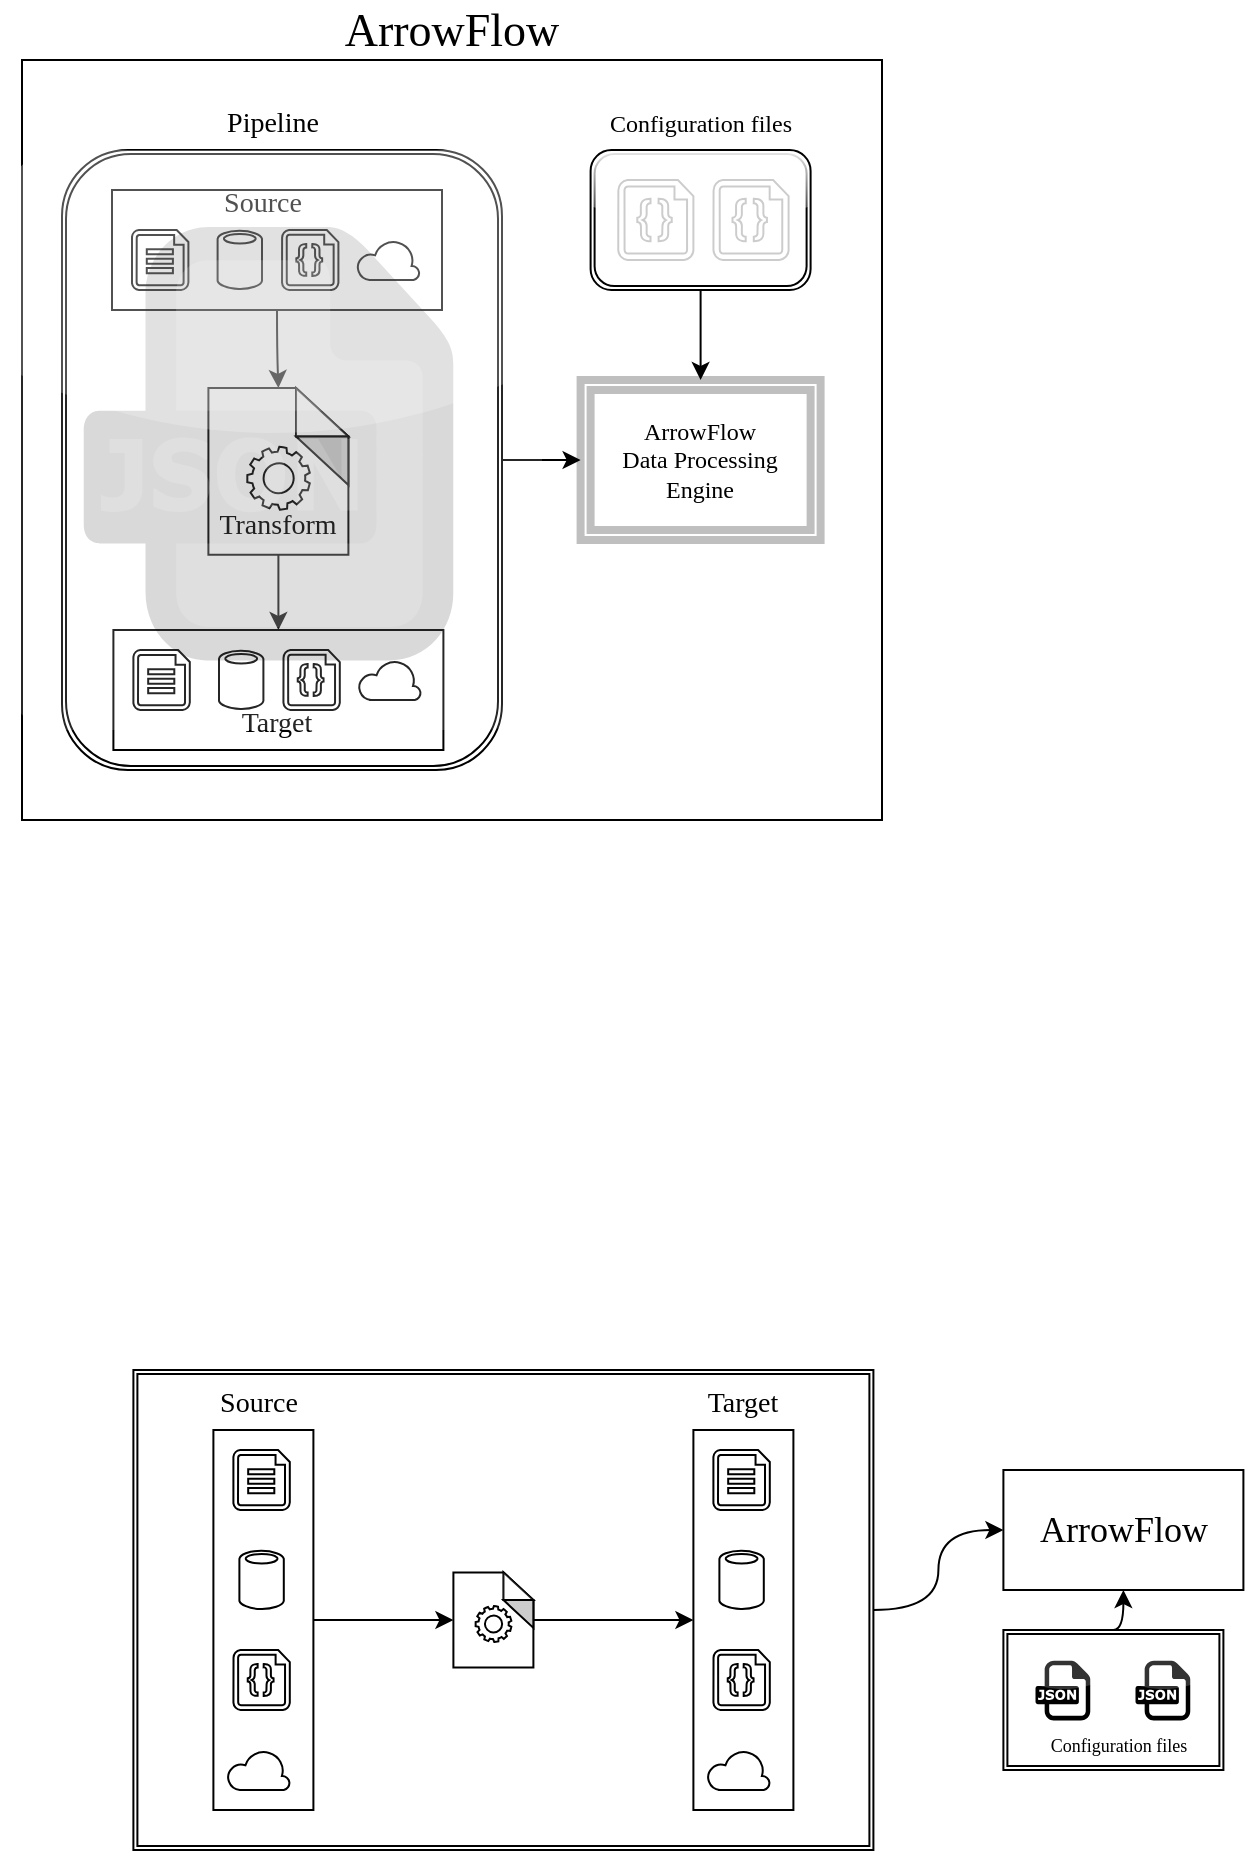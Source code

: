 <mxfile version="18.1.3" type="device"><diagram id="tGZ7DNbqrP-crILxKT0j" name="Page-1"><mxGraphModel dx="1018" dy="1786" grid="1" gridSize="10" guides="1" tooltips="1" connect="1" arrows="1" fold="1" page="1" pageScale="1" pageWidth="850" pageHeight="1100" math="0" shadow="0"><root><mxCell id="0"/><mxCell id="1" parent="0"/><mxCell id="SHCSLcMrRqAMyail87Wu-91" value="" style="rounded=0;whiteSpace=wrap;html=1;fontFamily=Comic Sans MS;fontSize=12;strokeWidth=1;" vertex="1" parent="1"><mxGeometry x="10" y="-55" width="430" height="380" as="geometry"/></mxCell><mxCell id="SHCSLcMrRqAMyail87Wu-88" value="" style="edgeStyle=orthogonalEdgeStyle;rounded=0;orthogonalLoop=1;jettySize=auto;html=1;fontFamily=Comic Sans MS;fontSize=9;endArrow=classic;endFill=1;curved=1;" edge="1" parent="1" source="SHCSLcMrRqAMyail87Wu-74" target="SHCSLcMrRqAMyail87Wu-87"><mxGeometry relative="1" as="geometry"/></mxCell><mxCell id="SHCSLcMrRqAMyail87Wu-74" value="" style="shape=ext;double=1;rounded=1;whiteSpace=wrap;html=1;" vertex="1" parent="1"><mxGeometry x="30" y="-10" width="220" height="310" as="geometry"/></mxCell><mxCell id="SHCSLcMrRqAMyail87Wu-28" value="" style="edgeStyle=orthogonalEdgeStyle;rounded=0;orthogonalLoop=1;jettySize=auto;html=1;endArrow=classic;endFill=1;curved=1;" edge="1" parent="1" source="SHCSLcMrRqAMyail87Wu-16" target="SHCSLcMrRqAMyail87Wu-25"><mxGeometry relative="1" as="geometry"/></mxCell><mxCell id="SHCSLcMrRqAMyail87Wu-16" value="" style="shape=ext;double=1;rounded=0;whiteSpace=wrap;html=1;" vertex="1" parent="1"><mxGeometry x="65.7" y="600" width="370" height="240" as="geometry"/></mxCell><mxCell id="SHCSLcMrRqAMyail87Wu-20" value="" style="edgeStyle=orthogonalEdgeStyle;rounded=0;orthogonalLoop=1;jettySize=auto;html=1;curved=1;" edge="1" parent="1" source="SHCSLcMrRqAMyail87Wu-7" target="SHCSLcMrRqAMyail87Wu-8"><mxGeometry relative="1" as="geometry"/></mxCell><mxCell id="SHCSLcMrRqAMyail87Wu-7" value="" style="rounded=0;whiteSpace=wrap;html=1;" vertex="1" parent="1"><mxGeometry x="105.7" y="630" width="50" height="190" as="geometry"/></mxCell><mxCell id="SHCSLcMrRqAMyail87Wu-3" value="" style="aspect=fixed;pointerEvents=1;shadow=0;dashed=0;html=1;labelPosition=center;verticalLabelPosition=bottom;verticalAlign=top;align=center;shape=mxgraph.azure.file;rounded=0;" vertex="1" parent="1"><mxGeometry x="115.7" y="640" width="28.2" height="30" as="geometry"/></mxCell><mxCell id="SHCSLcMrRqAMyail87Wu-4" value="" style="aspect=fixed;pointerEvents=1;shadow=0;dashed=0;html=1;labelPosition=center;verticalLabelPosition=bottom;verticalAlign=top;align=center;shape=mxgraph.mscae.enterprise.database_generic;rounded=0;" vertex="1" parent="1"><mxGeometry x="118.7" y="690" width="22.2" height="30" as="geometry"/></mxCell><mxCell id="SHCSLcMrRqAMyail87Wu-5" value="" style="aspect=fixed;pointerEvents=1;shadow=0;dashed=0;html=1;labelPosition=center;verticalLabelPosition=bottom;verticalAlign=top;align=center;shape=mxgraph.azure.cloud;rounded=0;" vertex="1" parent="1"><mxGeometry x="112.65" y="790" width="31.25" height="20" as="geometry"/></mxCell><mxCell id="SHCSLcMrRqAMyail87Wu-6" value="" style="aspect=fixed;pointerEvents=1;shadow=0;dashed=0;html=1;labelPosition=center;verticalLabelPosition=bottom;verticalAlign=top;align=center;shape=mxgraph.azure.code_file;rounded=0;" vertex="1" parent="1"><mxGeometry x="115.7" y="740" width="28.2" height="30" as="geometry"/></mxCell><mxCell id="SHCSLcMrRqAMyail87Wu-19" value="" style="edgeStyle=orthogonalEdgeStyle;rounded=0;orthogonalLoop=1;jettySize=auto;html=1;entryX=0;entryY=0.5;entryDx=0;entryDy=0;curved=1;" edge="1" parent="1" source="SHCSLcMrRqAMyail87Wu-8" target="SHCSLcMrRqAMyail87Wu-10"><mxGeometry relative="1" as="geometry"/></mxCell><mxCell id="SHCSLcMrRqAMyail87Wu-8" value="" style="html=1;aspect=fixed;shadow=0;align=center;verticalAlign=top;shape=mxgraph.gcp2.process;rounded=0;" vertex="1" parent="1"><mxGeometry x="225.7" y="701.19" width="40" height="47.62" as="geometry"/></mxCell><mxCell id="SHCSLcMrRqAMyail87Wu-10" value="" style="rounded=0;whiteSpace=wrap;html=1;" vertex="1" parent="1"><mxGeometry x="345.7" y="630" width="50" height="190" as="geometry"/></mxCell><mxCell id="SHCSLcMrRqAMyail87Wu-11" value="" style="aspect=fixed;pointerEvents=1;shadow=0;dashed=0;html=1;labelPosition=center;verticalLabelPosition=bottom;verticalAlign=top;align=center;shape=mxgraph.azure.file;rounded=0;" vertex="1" parent="1"><mxGeometry x="355.7" y="640" width="28.2" height="30" as="geometry"/></mxCell><mxCell id="SHCSLcMrRqAMyail87Wu-12" value="" style="aspect=fixed;pointerEvents=1;shadow=0;dashed=0;html=1;labelPosition=center;verticalLabelPosition=bottom;verticalAlign=top;align=center;shape=mxgraph.mscae.enterprise.database_generic;rounded=0;" vertex="1" parent="1"><mxGeometry x="358.7" y="690" width="22.2" height="30" as="geometry"/></mxCell><mxCell id="SHCSLcMrRqAMyail87Wu-13" value="" style="aspect=fixed;pointerEvents=1;shadow=0;dashed=0;html=1;labelPosition=center;verticalLabelPosition=bottom;verticalAlign=top;align=center;shape=mxgraph.azure.cloud;rounded=0;" vertex="1" parent="1"><mxGeometry x="352.65" y="790" width="31.25" height="20" as="geometry"/></mxCell><mxCell id="SHCSLcMrRqAMyail87Wu-14" value="" style="aspect=fixed;pointerEvents=1;shadow=0;dashed=0;html=1;labelPosition=center;verticalLabelPosition=bottom;verticalAlign=top;align=center;shape=mxgraph.azure.code_file;rounded=0;" vertex="1" parent="1"><mxGeometry x="355.7" y="740" width="28.2" height="30" as="geometry"/></mxCell><mxCell id="SHCSLcMrRqAMyail87Wu-25" value="&lt;font style=&quot;font-size: 18px;&quot; face=&quot;Comic Sans MS&quot;&gt;ArrowFlow&lt;/font&gt;" style="rounded=0;whiteSpace=wrap;html=1;" vertex="1" parent="1"><mxGeometry x="500.7" y="650" width="120" height="60" as="geometry"/></mxCell><mxCell id="SHCSLcMrRqAMyail87Wu-55" style="edgeStyle=orthogonalEdgeStyle;rounded=0;orthogonalLoop=1;jettySize=auto;html=1;exitX=0.5;exitY=0;exitDx=0;exitDy=0;entryX=0.5;entryY=1;entryDx=0;entryDy=0;fontFamily=Comic Sans MS;fontSize=9;endArrow=classic;endFill=1;curved=1;" edge="1" parent="1" source="SHCSLcMrRqAMyail87Wu-36" target="SHCSLcMrRqAMyail87Wu-25"><mxGeometry relative="1" as="geometry"/></mxCell><mxCell id="SHCSLcMrRqAMyail87Wu-36" value="" style="shape=ext;double=1;rounded=0;whiteSpace=wrap;html=1;" vertex="1" parent="1"><mxGeometry x="500.7" y="730" width="110" height="70" as="geometry"/></mxCell><mxCell id="SHCSLcMrRqAMyail87Wu-37" value="" style="dashed=0;outlineConnect=0;html=1;align=center;labelPosition=center;verticalLabelPosition=bottom;verticalAlign=top;shape=mxgraph.webicons.json;rounded=0;" vertex="1" parent="1"><mxGeometry x="510.7" y="740" width="40" height="40" as="geometry"/></mxCell><mxCell id="SHCSLcMrRqAMyail87Wu-39" value="&lt;p style=&quot;line-height: 1.4;&quot;&gt;&lt;font style=&quot;font-size: 9px;&quot;&gt;Configuration files&lt;/font&gt;&lt;/p&gt;" style="text;html=1;strokeColor=none;fillColor=none;align=center;verticalAlign=middle;whiteSpace=wrap;rounded=0;fontFamily=Comic Sans MS;fontSize=18;" vertex="1" parent="1"><mxGeometry x="495.7" y="780" width="125" height="10" as="geometry"/></mxCell><mxCell id="SHCSLcMrRqAMyail87Wu-40" value="&lt;p style=&quot;line-height: 1.4;&quot;&gt;&lt;font style=&quot;font-size: 14px;&quot;&gt;Source&lt;/font&gt;&lt;/p&gt;" style="text;html=1;strokeColor=none;fillColor=none;align=center;verticalAlign=middle;whiteSpace=wrap;rounded=0;fontFamily=Comic Sans MS;fontSize=18;" vertex="1" parent="1"><mxGeometry x="80.7" y="600" width="95" height="30" as="geometry"/></mxCell><mxCell id="SHCSLcMrRqAMyail87Wu-42" value="&lt;p style=&quot;line-height: 1.4;&quot;&gt;&lt;font style=&quot;font-size: 14px;&quot;&gt;Target&lt;/font&gt;&lt;/p&gt;" style="text;html=1;strokeColor=none;fillColor=none;align=center;verticalAlign=middle;whiteSpace=wrap;rounded=0;fontFamily=Comic Sans MS;fontSize=18;" vertex="1" parent="1"><mxGeometry x="323.2" y="600" width="95" height="30" as="geometry"/></mxCell><mxCell id="SHCSLcMrRqAMyail87Wu-47" value="" style="dashed=0;outlineConnect=0;html=1;align=center;labelPosition=center;verticalLabelPosition=bottom;verticalAlign=top;shape=mxgraph.webicons.json;rounded=0;" vertex="1" parent="1"><mxGeometry x="560.7" y="740" width="40" height="40" as="geometry"/></mxCell><mxCell id="SHCSLcMrRqAMyail87Wu-63" value="" style="edgeStyle=orthogonalEdgeStyle;rounded=0;orthogonalLoop=1;jettySize=auto;html=1;fontFamily=Comic Sans MS;fontSize=9;endArrow=classic;endFill=1;curved=1;" edge="1" parent="1" source="SHCSLcMrRqAMyail87Wu-56" target="SHCSLcMrRqAMyail87Wu-62"><mxGeometry relative="1" as="geometry"/></mxCell><mxCell id="SHCSLcMrRqAMyail87Wu-56" value="" style="rounded=0;whiteSpace=wrap;html=1;" vertex="1" parent="1"><mxGeometry x="55" y="10" width="165" height="60" as="geometry"/></mxCell><mxCell id="SHCSLcMrRqAMyail87Wu-57" value="" style="aspect=fixed;pointerEvents=1;shadow=0;dashed=0;html=1;labelPosition=center;verticalLabelPosition=bottom;verticalAlign=top;align=center;shape=mxgraph.azure.file;rounded=0;" vertex="1" parent="1"><mxGeometry x="65" y="30" width="28.2" height="30" as="geometry"/></mxCell><mxCell id="SHCSLcMrRqAMyail87Wu-58" value="" style="aspect=fixed;pointerEvents=1;shadow=0;dashed=0;html=1;labelPosition=center;verticalLabelPosition=bottom;verticalAlign=top;align=center;shape=mxgraph.mscae.enterprise.database_generic;rounded=0;" vertex="1" parent="1"><mxGeometry x="107.8" y="30" width="22.2" height="30" as="geometry"/></mxCell><mxCell id="SHCSLcMrRqAMyail87Wu-59" value="" style="aspect=fixed;pointerEvents=1;shadow=0;dashed=0;html=1;labelPosition=center;verticalLabelPosition=bottom;verticalAlign=top;align=center;shape=mxgraph.azure.cloud;rounded=0;" vertex="1" parent="1"><mxGeometry x="177.5" y="35" width="31.25" height="20" as="geometry"/></mxCell><mxCell id="SHCSLcMrRqAMyail87Wu-60" value="" style="aspect=fixed;pointerEvents=1;shadow=0;dashed=0;html=1;labelPosition=center;verticalLabelPosition=bottom;verticalAlign=top;align=center;shape=mxgraph.azure.code_file;rounded=0;" vertex="1" parent="1"><mxGeometry x="140" y="30" width="28.2" height="30" as="geometry"/></mxCell><mxCell id="SHCSLcMrRqAMyail87Wu-61" value="&lt;p style=&quot;line-height: 1.4;&quot;&gt;&lt;font style=&quot;font-size: 14px;&quot;&gt;Source&lt;/font&gt;&lt;/p&gt;" style="text;html=1;strokeColor=none;fillColor=none;align=center;verticalAlign=middle;whiteSpace=wrap;rounded=0;fontFamily=Comic Sans MS;fontSize=18;" vertex="1" parent="1"><mxGeometry x="82.5" width="95" height="30" as="geometry"/></mxCell><mxCell id="SHCSLcMrRqAMyail87Wu-62" value="" style="html=1;aspect=fixed;shadow=0;align=center;verticalAlign=top;shape=mxgraph.gcp2.process;rounded=0;" vertex="1" parent="1"><mxGeometry x="103.2" y="108.98" width="70" height="83.34" as="geometry"/></mxCell><mxCell id="SHCSLcMrRqAMyail87Wu-72" value="" style="edgeStyle=orthogonalEdgeStyle;rounded=0;orthogonalLoop=1;jettySize=auto;html=1;fontFamily=Comic Sans MS;fontSize=9;endArrow=classic;endFill=1;entryX=0.5;entryY=0;entryDx=0;entryDy=0;curved=1;" edge="1" parent="1" source="SHCSLcMrRqAMyail87Wu-62" target="SHCSLcMrRqAMyail87Wu-65"><mxGeometry relative="1" as="geometry"/></mxCell><mxCell id="SHCSLcMrRqAMyail87Wu-65" value="" style="rounded=0;whiteSpace=wrap;html=1;" vertex="1" parent="1"><mxGeometry x="55.7" y="230" width="165" height="60" as="geometry"/></mxCell><mxCell id="SHCSLcMrRqAMyail87Wu-66" value="" style="aspect=fixed;pointerEvents=1;shadow=0;dashed=0;html=1;labelPosition=center;verticalLabelPosition=bottom;verticalAlign=top;align=center;shape=mxgraph.azure.file;rounded=0;" vertex="1" parent="1"><mxGeometry x="65.7" y="240" width="28.2" height="30" as="geometry"/></mxCell><mxCell id="SHCSLcMrRqAMyail87Wu-67" value="" style="aspect=fixed;pointerEvents=1;shadow=0;dashed=0;html=1;labelPosition=center;verticalLabelPosition=bottom;verticalAlign=top;align=center;shape=mxgraph.mscae.enterprise.database_generic;rounded=0;" vertex="1" parent="1"><mxGeometry x="108.5" y="240" width="22.2" height="30" as="geometry"/></mxCell><mxCell id="SHCSLcMrRqAMyail87Wu-68" value="" style="aspect=fixed;pointerEvents=1;shadow=0;dashed=0;html=1;labelPosition=center;verticalLabelPosition=bottom;verticalAlign=top;align=center;shape=mxgraph.azure.cloud;rounded=0;" vertex="1" parent="1"><mxGeometry x="178.2" y="245" width="31.25" height="20" as="geometry"/></mxCell><mxCell id="SHCSLcMrRqAMyail87Wu-69" value="" style="aspect=fixed;pointerEvents=1;shadow=0;dashed=0;html=1;labelPosition=center;verticalLabelPosition=bottom;verticalAlign=top;align=center;shape=mxgraph.azure.code_file;rounded=0;" vertex="1" parent="1"><mxGeometry x="140.7" y="240" width="28.2" height="30" as="geometry"/></mxCell><mxCell id="SHCSLcMrRqAMyail87Wu-73" value="&lt;p style=&quot;line-height: 1.4;&quot;&gt;&lt;font style=&quot;font-size: 14px;&quot;&gt;Target&lt;/font&gt;&lt;/p&gt;" style="text;html=1;strokeColor=none;fillColor=none;align=center;verticalAlign=middle;whiteSpace=wrap;rounded=0;fontFamily=Comic Sans MS;fontSize=18;" vertex="1" parent="1"><mxGeometry x="90.0" y="260" width="95" height="30" as="geometry"/></mxCell><mxCell id="SHCSLcMrRqAMyail87Wu-41" value="&lt;p style=&quot;line-height: 1.4;&quot;&gt;&lt;font style=&quot;font-size: 14px;&quot;&gt;Transform&lt;/font&gt;&lt;/p&gt;" style="text;html=1;strokeColor=none;fillColor=none;align=center;verticalAlign=middle;whiteSpace=wrap;rounded=0;fontFamily=Comic Sans MS;fontSize=18;" vertex="1" parent="1"><mxGeometry x="118.2" y="170" width="40" height="11.55" as="geometry"/></mxCell><mxCell id="SHCSLcMrRqAMyail87Wu-89" value="" style="edgeStyle=orthogonalEdgeStyle;rounded=0;orthogonalLoop=1;jettySize=auto;html=1;fontFamily=Comic Sans MS;fontSize=12;endArrow=classic;endFill=1;curved=1;" edge="1" parent="1" source="SHCSLcMrRqAMyail87Wu-81" target="SHCSLcMrRqAMyail87Wu-87"><mxGeometry relative="1" as="geometry"/></mxCell><mxCell id="SHCSLcMrRqAMyail87Wu-81" value="" style="shape=ext;double=1;rounded=1;whiteSpace=wrap;html=1;glass=1;" vertex="1" parent="1"><mxGeometry x="294.3" y="-10" width="110" height="70" as="geometry"/></mxCell><mxCell id="SHCSLcMrRqAMyail87Wu-83" value="&lt;p style=&quot;line-height: 1.4;&quot;&gt;&lt;font style=&quot;font-size: 12px;&quot;&gt;Configuration files&lt;/font&gt;&lt;/p&gt;" style="text;html=1;strokeColor=none;fillColor=none;align=center;verticalAlign=middle;whiteSpace=wrap;rounded=0;fontFamily=Comic Sans MS;fontSize=18;" vertex="1" parent="1"><mxGeometry x="286.8" y="-30" width="125" height="10" as="geometry"/></mxCell><mxCell id="SHCSLcMrRqAMyail87Wu-85" value="&lt;p style=&quot;line-height: 1.4;&quot;&gt;&lt;font style=&quot;font-size: 14px;&quot;&gt;Pipeline&lt;/font&gt;&lt;/p&gt;" style="text;html=1;strokeColor=none;fillColor=none;align=center;verticalAlign=middle;whiteSpace=wrap;rounded=0;fontFamily=Comic Sans MS;fontSize=18;" vertex="1" parent="1"><mxGeometry x="87.5" y="-40" width="95" height="30" as="geometry"/></mxCell><mxCell id="SHCSLcMrRqAMyail87Wu-87" value="&lt;font style=&quot;font-size: 12px;&quot;&gt;ArrowFlow &lt;br&gt;Data Processing Engine&lt;/font&gt;" style="shape=ext;double=1;rounded=0;whiteSpace=wrap;html=1;fontFamily=Comic Sans MS;fontSize=9;opacity=25;strokeWidth=4;" vertex="1" parent="1"><mxGeometry x="289.3" y="105" width="120" height="80" as="geometry"/></mxCell><mxCell id="SHCSLcMrRqAMyail87Wu-24" value="" style="outlineConnect=0;html=1;align=center;labelPosition=center;verticalLabelPosition=bottom;verticalAlign=top;shape=mxgraph.webicons.json;dashed=1;dashPattern=1 1;opacity=15;rounded=0;" vertex="1" parent="1"><mxGeometry y="-10" width="270" height="290" as="geometry"/></mxCell><mxCell id="SHCSLcMrRqAMyail87Wu-98" value="" style="aspect=fixed;pointerEvents=1;shadow=0;dashed=0;html=1;labelPosition=center;verticalLabelPosition=bottom;verticalAlign=top;align=center;shape=mxgraph.azure.code_file;dashPattern=1 1;fontFamily=Helvetica;fontSize=52;opacity=20;rounded=0;" vertex="1" parent="1"><mxGeometry x="308.1" y="5" width="37.6" height="40" as="geometry"/></mxCell><mxCell id="SHCSLcMrRqAMyail87Wu-99" value="" style="aspect=fixed;pointerEvents=1;shadow=0;dashed=0;html=1;labelPosition=center;verticalLabelPosition=bottom;verticalAlign=top;align=center;shape=mxgraph.azure.code_file;dashPattern=1 1;fontFamily=Helvetica;fontSize=52;opacity=20;rounded=0;" vertex="1" parent="1"><mxGeometry x="355.7" y="5" width="37.6" height="40" as="geometry"/></mxCell><mxCell id="SHCSLcMrRqAMyail87Wu-100" value="ArrowFlow" style="text;html=1;strokeColor=none;fillColor=none;align=center;verticalAlign=middle;whiteSpace=wrap;rounded=0;sketch=0;opacity=15;strokeWidth=2;fontSize=23;fontFamily=Comic Sans MS;" vertex="1" parent="1"><mxGeometry x="195" y="-85" width="60" height="30" as="geometry"/></mxCell></root></mxGraphModel></diagram></mxfile>